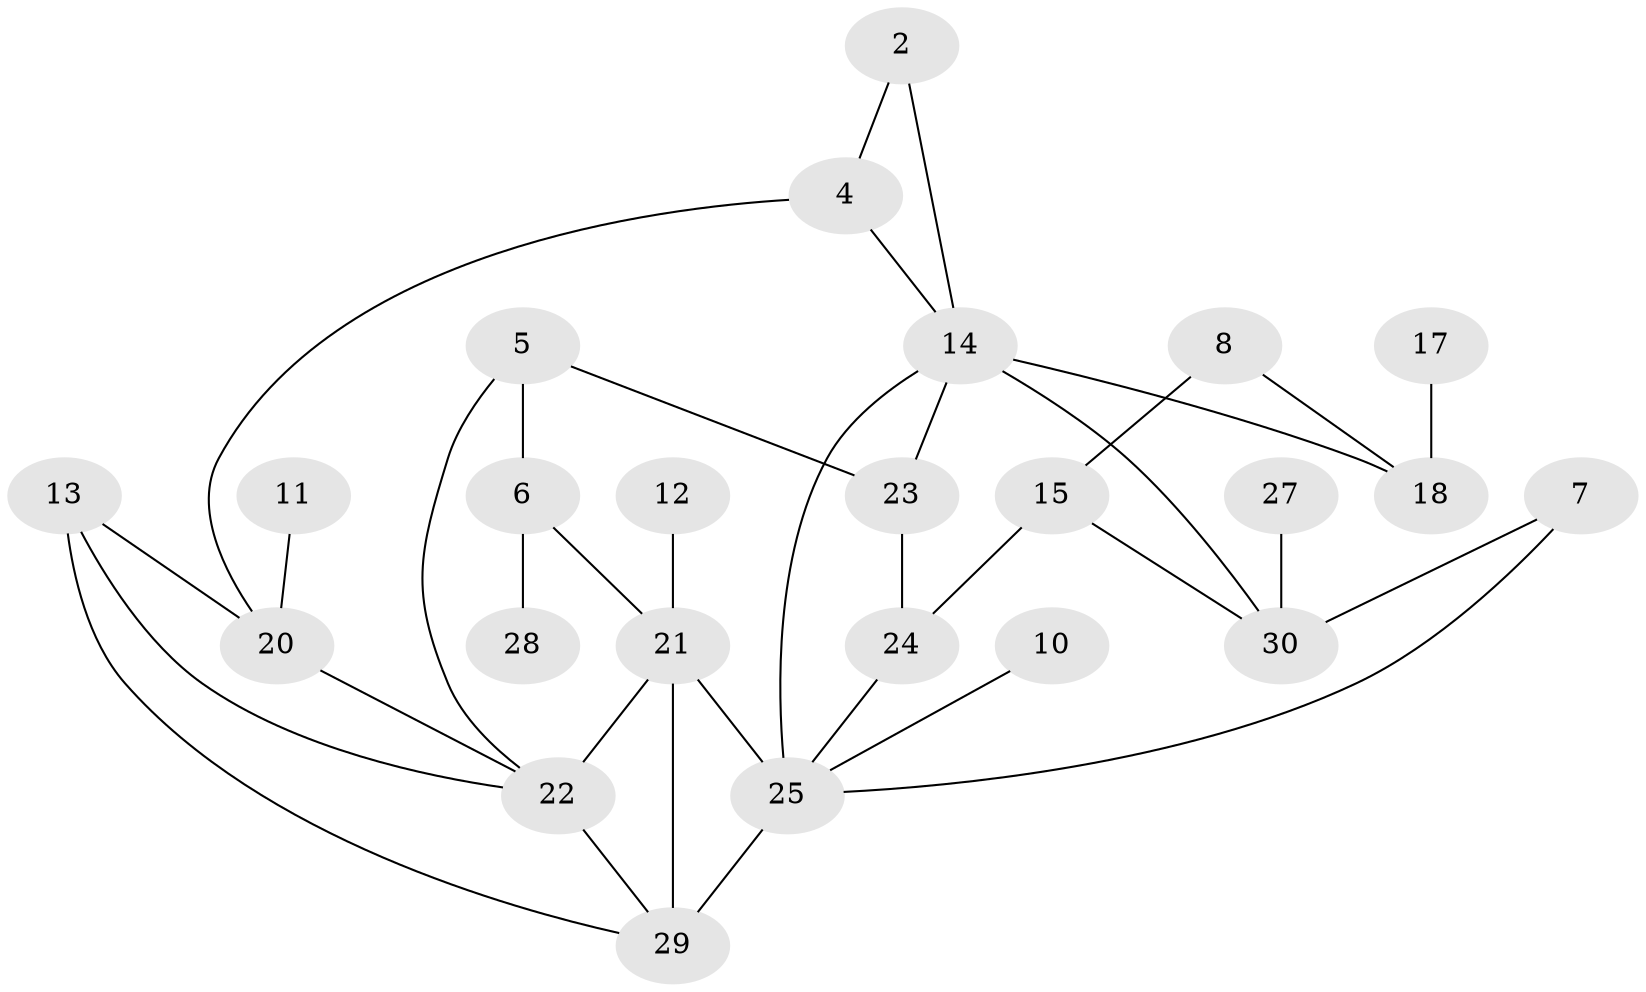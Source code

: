 // original degree distribution, {6: 0.03389830508474576, 3: 0.2033898305084746, 2: 0.22033898305084745, 0: 0.0847457627118644, 4: 0.1864406779661017, 5: 0.06779661016949153, 1: 0.2033898305084746}
// Generated by graph-tools (version 1.1) at 2025/00/03/09/25 03:00:50]
// undirected, 24 vertices, 35 edges
graph export_dot {
graph [start="1"]
  node [color=gray90,style=filled];
  2;
  4;
  5;
  6;
  7;
  8;
  10;
  11;
  12;
  13;
  14;
  15;
  17;
  18;
  20;
  21;
  22;
  23;
  24;
  25;
  27;
  28;
  29;
  30;
  2 -- 4 [weight=1.0];
  2 -- 14 [weight=1.0];
  4 -- 14 [weight=1.0];
  4 -- 20 [weight=1.0];
  5 -- 6 [weight=1.0];
  5 -- 22 [weight=1.0];
  5 -- 23 [weight=1.0];
  6 -- 21 [weight=1.0];
  6 -- 28 [weight=1.0];
  7 -- 25 [weight=1.0];
  7 -- 30 [weight=2.0];
  8 -- 15 [weight=2.0];
  8 -- 18 [weight=2.0];
  10 -- 25 [weight=1.0];
  11 -- 20 [weight=1.0];
  12 -- 21 [weight=1.0];
  13 -- 20 [weight=1.0];
  13 -- 22 [weight=1.0];
  13 -- 29 [weight=1.0];
  14 -- 18 [weight=2.0];
  14 -- 23 [weight=1.0];
  14 -- 25 [weight=1.0];
  14 -- 30 [weight=1.0];
  15 -- 24 [weight=2.0];
  15 -- 30 [weight=1.0];
  17 -- 18 [weight=1.0];
  20 -- 22 [weight=1.0];
  21 -- 22 [weight=2.0];
  21 -- 25 [weight=2.0];
  21 -- 29 [weight=2.0];
  22 -- 29 [weight=2.0];
  23 -- 24 [weight=1.0];
  24 -- 25 [weight=2.0];
  25 -- 29 [weight=2.0];
  27 -- 30 [weight=1.0];
}
